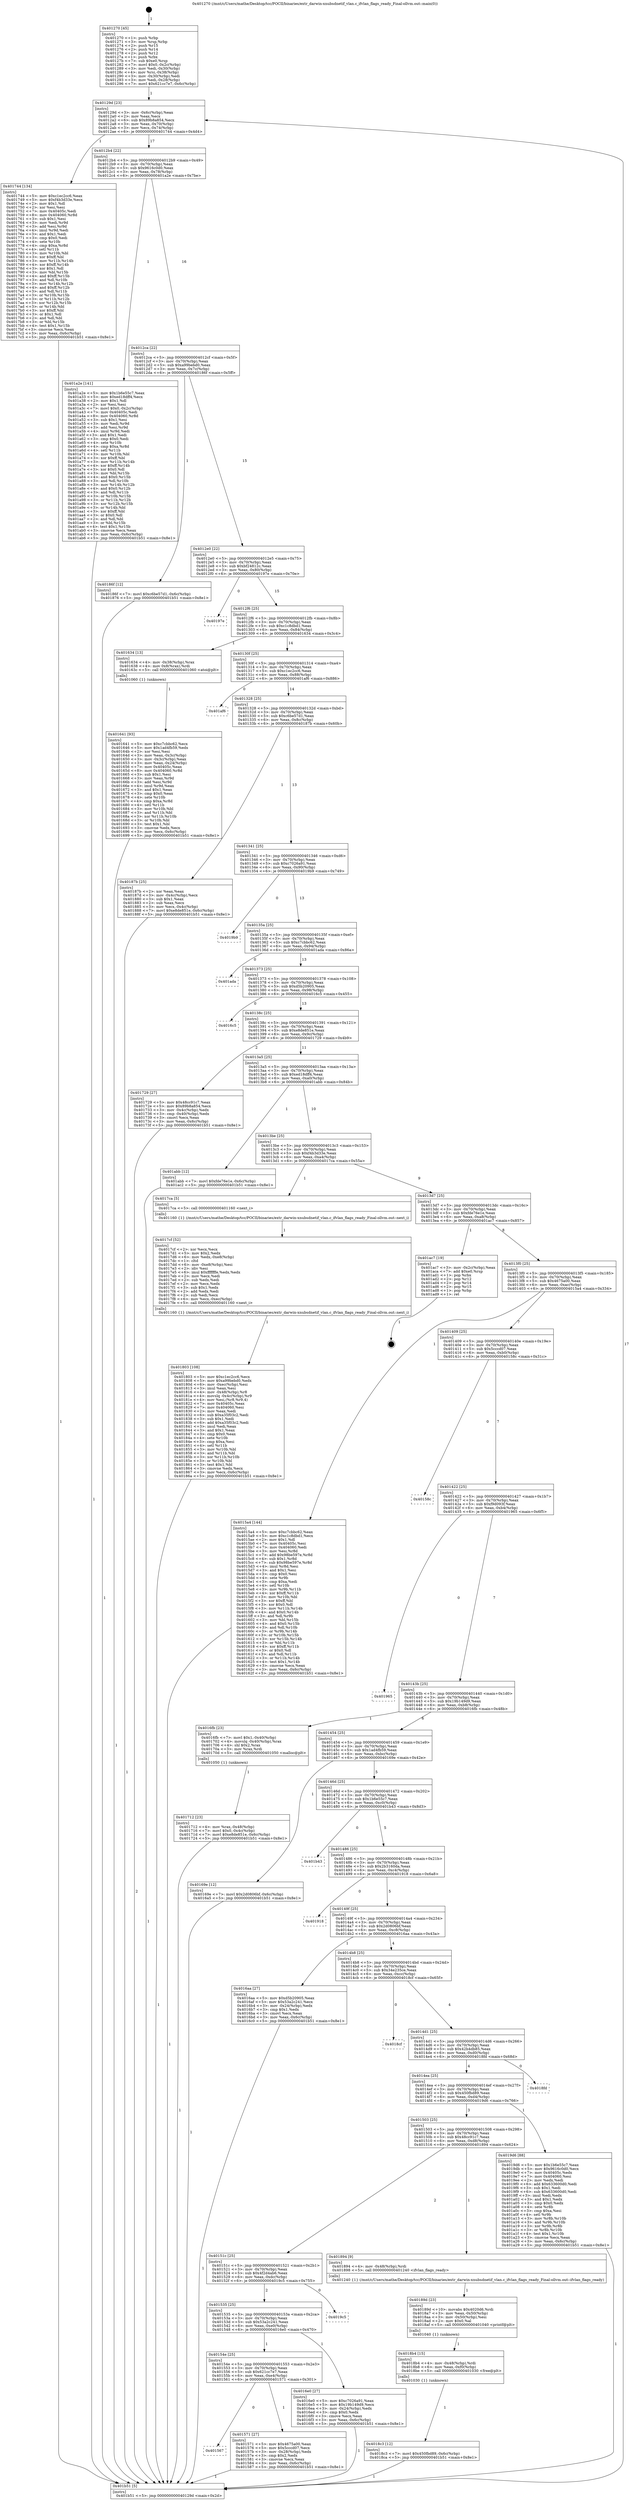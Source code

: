 digraph "0x401270" {
  label = "0x401270 (/mnt/c/Users/mathe/Desktop/tcc/POCII/binaries/extr_darwin-xnubsdnetif_vlan.c_ifvlan_flags_ready_Final-ollvm.out::main(0))"
  labelloc = "t"
  node[shape=record]

  Entry [label="",width=0.3,height=0.3,shape=circle,fillcolor=black,style=filled]
  "0x40129d" [label="{
     0x40129d [23]\l
     | [instrs]\l
     &nbsp;&nbsp;0x40129d \<+3\>: mov -0x6c(%rbp),%eax\l
     &nbsp;&nbsp;0x4012a0 \<+2\>: mov %eax,%ecx\l
     &nbsp;&nbsp;0x4012a2 \<+6\>: sub $0x89b8a854,%ecx\l
     &nbsp;&nbsp;0x4012a8 \<+3\>: mov %eax,-0x70(%rbp)\l
     &nbsp;&nbsp;0x4012ab \<+3\>: mov %ecx,-0x74(%rbp)\l
     &nbsp;&nbsp;0x4012ae \<+6\>: je 0000000000401744 \<main+0x4d4\>\l
  }"]
  "0x401744" [label="{
     0x401744 [134]\l
     | [instrs]\l
     &nbsp;&nbsp;0x401744 \<+5\>: mov $0xc1ec2cc6,%eax\l
     &nbsp;&nbsp;0x401749 \<+5\>: mov $0xf4b3d33e,%ecx\l
     &nbsp;&nbsp;0x40174e \<+2\>: mov $0x1,%dl\l
     &nbsp;&nbsp;0x401750 \<+2\>: xor %esi,%esi\l
     &nbsp;&nbsp;0x401752 \<+7\>: mov 0x40405c,%edi\l
     &nbsp;&nbsp;0x401759 \<+8\>: mov 0x404060,%r8d\l
     &nbsp;&nbsp;0x401761 \<+3\>: sub $0x1,%esi\l
     &nbsp;&nbsp;0x401764 \<+3\>: mov %edi,%r9d\l
     &nbsp;&nbsp;0x401767 \<+3\>: add %esi,%r9d\l
     &nbsp;&nbsp;0x40176a \<+4\>: imul %r9d,%edi\l
     &nbsp;&nbsp;0x40176e \<+3\>: and $0x1,%edi\l
     &nbsp;&nbsp;0x401771 \<+3\>: cmp $0x0,%edi\l
     &nbsp;&nbsp;0x401774 \<+4\>: sete %r10b\l
     &nbsp;&nbsp;0x401778 \<+4\>: cmp $0xa,%r8d\l
     &nbsp;&nbsp;0x40177c \<+4\>: setl %r11b\l
     &nbsp;&nbsp;0x401780 \<+3\>: mov %r10b,%bl\l
     &nbsp;&nbsp;0x401783 \<+3\>: xor $0xff,%bl\l
     &nbsp;&nbsp;0x401786 \<+3\>: mov %r11b,%r14b\l
     &nbsp;&nbsp;0x401789 \<+4\>: xor $0xff,%r14b\l
     &nbsp;&nbsp;0x40178d \<+3\>: xor $0x1,%dl\l
     &nbsp;&nbsp;0x401790 \<+3\>: mov %bl,%r15b\l
     &nbsp;&nbsp;0x401793 \<+4\>: and $0xff,%r15b\l
     &nbsp;&nbsp;0x401797 \<+3\>: and %dl,%r10b\l
     &nbsp;&nbsp;0x40179a \<+3\>: mov %r14b,%r12b\l
     &nbsp;&nbsp;0x40179d \<+4\>: and $0xff,%r12b\l
     &nbsp;&nbsp;0x4017a1 \<+3\>: and %dl,%r11b\l
     &nbsp;&nbsp;0x4017a4 \<+3\>: or %r10b,%r15b\l
     &nbsp;&nbsp;0x4017a7 \<+3\>: or %r11b,%r12b\l
     &nbsp;&nbsp;0x4017aa \<+3\>: xor %r12b,%r15b\l
     &nbsp;&nbsp;0x4017ad \<+3\>: or %r14b,%bl\l
     &nbsp;&nbsp;0x4017b0 \<+3\>: xor $0xff,%bl\l
     &nbsp;&nbsp;0x4017b3 \<+3\>: or $0x1,%dl\l
     &nbsp;&nbsp;0x4017b6 \<+2\>: and %dl,%bl\l
     &nbsp;&nbsp;0x4017b8 \<+3\>: or %bl,%r15b\l
     &nbsp;&nbsp;0x4017bb \<+4\>: test $0x1,%r15b\l
     &nbsp;&nbsp;0x4017bf \<+3\>: cmovne %ecx,%eax\l
     &nbsp;&nbsp;0x4017c2 \<+3\>: mov %eax,-0x6c(%rbp)\l
     &nbsp;&nbsp;0x4017c5 \<+5\>: jmp 0000000000401b51 \<main+0x8e1\>\l
  }"]
  "0x4012b4" [label="{
     0x4012b4 [22]\l
     | [instrs]\l
     &nbsp;&nbsp;0x4012b4 \<+5\>: jmp 00000000004012b9 \<main+0x49\>\l
     &nbsp;&nbsp;0x4012b9 \<+3\>: mov -0x70(%rbp),%eax\l
     &nbsp;&nbsp;0x4012bc \<+5\>: sub $0x9616c0d0,%eax\l
     &nbsp;&nbsp;0x4012c1 \<+3\>: mov %eax,-0x78(%rbp)\l
     &nbsp;&nbsp;0x4012c4 \<+6\>: je 0000000000401a2e \<main+0x7be\>\l
  }"]
  Exit [label="",width=0.3,height=0.3,shape=circle,fillcolor=black,style=filled,peripheries=2]
  "0x401a2e" [label="{
     0x401a2e [141]\l
     | [instrs]\l
     &nbsp;&nbsp;0x401a2e \<+5\>: mov $0x1b6e55c7,%eax\l
     &nbsp;&nbsp;0x401a33 \<+5\>: mov $0xed18dff4,%ecx\l
     &nbsp;&nbsp;0x401a38 \<+2\>: mov $0x1,%dl\l
     &nbsp;&nbsp;0x401a3a \<+2\>: xor %esi,%esi\l
     &nbsp;&nbsp;0x401a3c \<+7\>: movl $0x0,-0x2c(%rbp)\l
     &nbsp;&nbsp;0x401a43 \<+7\>: mov 0x40405c,%edi\l
     &nbsp;&nbsp;0x401a4a \<+8\>: mov 0x404060,%r8d\l
     &nbsp;&nbsp;0x401a52 \<+3\>: sub $0x1,%esi\l
     &nbsp;&nbsp;0x401a55 \<+3\>: mov %edi,%r9d\l
     &nbsp;&nbsp;0x401a58 \<+3\>: add %esi,%r9d\l
     &nbsp;&nbsp;0x401a5b \<+4\>: imul %r9d,%edi\l
     &nbsp;&nbsp;0x401a5f \<+3\>: and $0x1,%edi\l
     &nbsp;&nbsp;0x401a62 \<+3\>: cmp $0x0,%edi\l
     &nbsp;&nbsp;0x401a65 \<+4\>: sete %r10b\l
     &nbsp;&nbsp;0x401a69 \<+4\>: cmp $0xa,%r8d\l
     &nbsp;&nbsp;0x401a6d \<+4\>: setl %r11b\l
     &nbsp;&nbsp;0x401a71 \<+3\>: mov %r10b,%bl\l
     &nbsp;&nbsp;0x401a74 \<+3\>: xor $0xff,%bl\l
     &nbsp;&nbsp;0x401a77 \<+3\>: mov %r11b,%r14b\l
     &nbsp;&nbsp;0x401a7a \<+4\>: xor $0xff,%r14b\l
     &nbsp;&nbsp;0x401a7e \<+3\>: xor $0x0,%dl\l
     &nbsp;&nbsp;0x401a81 \<+3\>: mov %bl,%r15b\l
     &nbsp;&nbsp;0x401a84 \<+4\>: and $0x0,%r15b\l
     &nbsp;&nbsp;0x401a88 \<+3\>: and %dl,%r10b\l
     &nbsp;&nbsp;0x401a8b \<+3\>: mov %r14b,%r12b\l
     &nbsp;&nbsp;0x401a8e \<+4\>: and $0x0,%r12b\l
     &nbsp;&nbsp;0x401a92 \<+3\>: and %dl,%r11b\l
     &nbsp;&nbsp;0x401a95 \<+3\>: or %r10b,%r15b\l
     &nbsp;&nbsp;0x401a98 \<+3\>: or %r11b,%r12b\l
     &nbsp;&nbsp;0x401a9b \<+3\>: xor %r12b,%r15b\l
     &nbsp;&nbsp;0x401a9e \<+3\>: or %r14b,%bl\l
     &nbsp;&nbsp;0x401aa1 \<+3\>: xor $0xff,%bl\l
     &nbsp;&nbsp;0x401aa4 \<+3\>: or $0x0,%dl\l
     &nbsp;&nbsp;0x401aa7 \<+2\>: and %dl,%bl\l
     &nbsp;&nbsp;0x401aa9 \<+3\>: or %bl,%r15b\l
     &nbsp;&nbsp;0x401aac \<+4\>: test $0x1,%r15b\l
     &nbsp;&nbsp;0x401ab0 \<+3\>: cmovne %ecx,%eax\l
     &nbsp;&nbsp;0x401ab3 \<+3\>: mov %eax,-0x6c(%rbp)\l
     &nbsp;&nbsp;0x401ab6 \<+5\>: jmp 0000000000401b51 \<main+0x8e1\>\l
  }"]
  "0x4012ca" [label="{
     0x4012ca [22]\l
     | [instrs]\l
     &nbsp;&nbsp;0x4012ca \<+5\>: jmp 00000000004012cf \<main+0x5f\>\l
     &nbsp;&nbsp;0x4012cf \<+3\>: mov -0x70(%rbp),%eax\l
     &nbsp;&nbsp;0x4012d2 \<+5\>: sub $0xa99bebd0,%eax\l
     &nbsp;&nbsp;0x4012d7 \<+3\>: mov %eax,-0x7c(%rbp)\l
     &nbsp;&nbsp;0x4012da \<+6\>: je 000000000040186f \<main+0x5ff\>\l
  }"]
  "0x4018c3" [label="{
     0x4018c3 [12]\l
     | [instrs]\l
     &nbsp;&nbsp;0x4018c3 \<+7\>: movl $0x450fbd89,-0x6c(%rbp)\l
     &nbsp;&nbsp;0x4018ca \<+5\>: jmp 0000000000401b51 \<main+0x8e1\>\l
  }"]
  "0x40186f" [label="{
     0x40186f [12]\l
     | [instrs]\l
     &nbsp;&nbsp;0x40186f \<+7\>: movl $0xc6be57d1,-0x6c(%rbp)\l
     &nbsp;&nbsp;0x401876 \<+5\>: jmp 0000000000401b51 \<main+0x8e1\>\l
  }"]
  "0x4012e0" [label="{
     0x4012e0 [22]\l
     | [instrs]\l
     &nbsp;&nbsp;0x4012e0 \<+5\>: jmp 00000000004012e5 \<main+0x75\>\l
     &nbsp;&nbsp;0x4012e5 \<+3\>: mov -0x70(%rbp),%eax\l
     &nbsp;&nbsp;0x4012e8 \<+5\>: sub $0xbf24812c,%eax\l
     &nbsp;&nbsp;0x4012ed \<+3\>: mov %eax,-0x80(%rbp)\l
     &nbsp;&nbsp;0x4012f0 \<+6\>: je 000000000040197e \<main+0x70e\>\l
  }"]
  "0x4018b4" [label="{
     0x4018b4 [15]\l
     | [instrs]\l
     &nbsp;&nbsp;0x4018b4 \<+4\>: mov -0x48(%rbp),%rdi\l
     &nbsp;&nbsp;0x4018b8 \<+6\>: mov %eax,-0xf0(%rbp)\l
     &nbsp;&nbsp;0x4018be \<+5\>: call 0000000000401030 \<free@plt\>\l
     | [calls]\l
     &nbsp;&nbsp;0x401030 \{1\} (unknown)\l
  }"]
  "0x40197e" [label="{
     0x40197e\l
  }", style=dashed]
  "0x4012f6" [label="{
     0x4012f6 [25]\l
     | [instrs]\l
     &nbsp;&nbsp;0x4012f6 \<+5\>: jmp 00000000004012fb \<main+0x8b\>\l
     &nbsp;&nbsp;0x4012fb \<+3\>: mov -0x70(%rbp),%eax\l
     &nbsp;&nbsp;0x4012fe \<+5\>: sub $0xc1c8dbd1,%eax\l
     &nbsp;&nbsp;0x401303 \<+6\>: mov %eax,-0x84(%rbp)\l
     &nbsp;&nbsp;0x401309 \<+6\>: je 0000000000401634 \<main+0x3c4\>\l
  }"]
  "0x40189d" [label="{
     0x40189d [23]\l
     | [instrs]\l
     &nbsp;&nbsp;0x40189d \<+10\>: movabs $0x4020d6,%rdi\l
     &nbsp;&nbsp;0x4018a7 \<+3\>: mov %eax,-0x50(%rbp)\l
     &nbsp;&nbsp;0x4018aa \<+3\>: mov -0x50(%rbp),%esi\l
     &nbsp;&nbsp;0x4018ad \<+2\>: mov $0x0,%al\l
     &nbsp;&nbsp;0x4018af \<+5\>: call 0000000000401040 \<printf@plt\>\l
     | [calls]\l
     &nbsp;&nbsp;0x401040 \{1\} (unknown)\l
  }"]
  "0x401634" [label="{
     0x401634 [13]\l
     | [instrs]\l
     &nbsp;&nbsp;0x401634 \<+4\>: mov -0x38(%rbp),%rax\l
     &nbsp;&nbsp;0x401638 \<+4\>: mov 0x8(%rax),%rdi\l
     &nbsp;&nbsp;0x40163c \<+5\>: call 0000000000401060 \<atoi@plt\>\l
     | [calls]\l
     &nbsp;&nbsp;0x401060 \{1\} (unknown)\l
  }"]
  "0x40130f" [label="{
     0x40130f [25]\l
     | [instrs]\l
     &nbsp;&nbsp;0x40130f \<+5\>: jmp 0000000000401314 \<main+0xa4\>\l
     &nbsp;&nbsp;0x401314 \<+3\>: mov -0x70(%rbp),%eax\l
     &nbsp;&nbsp;0x401317 \<+5\>: sub $0xc1ec2cc6,%eax\l
     &nbsp;&nbsp;0x40131c \<+6\>: mov %eax,-0x88(%rbp)\l
     &nbsp;&nbsp;0x401322 \<+6\>: je 0000000000401af6 \<main+0x886\>\l
  }"]
  "0x401803" [label="{
     0x401803 [108]\l
     | [instrs]\l
     &nbsp;&nbsp;0x401803 \<+5\>: mov $0xc1ec2cc6,%ecx\l
     &nbsp;&nbsp;0x401808 \<+5\>: mov $0xa99bebd0,%edx\l
     &nbsp;&nbsp;0x40180d \<+6\>: mov -0xec(%rbp),%esi\l
     &nbsp;&nbsp;0x401813 \<+3\>: imul %eax,%esi\l
     &nbsp;&nbsp;0x401816 \<+4\>: mov -0x48(%rbp),%r8\l
     &nbsp;&nbsp;0x40181a \<+4\>: movslq -0x4c(%rbp),%r9\l
     &nbsp;&nbsp;0x40181e \<+4\>: mov %esi,(%r8,%r9,4)\l
     &nbsp;&nbsp;0x401822 \<+7\>: mov 0x40405c,%eax\l
     &nbsp;&nbsp;0x401829 \<+7\>: mov 0x404060,%esi\l
     &nbsp;&nbsp;0x401830 \<+2\>: mov %eax,%edi\l
     &nbsp;&nbsp;0x401832 \<+6\>: sub $0xa35f03c2,%edi\l
     &nbsp;&nbsp;0x401838 \<+3\>: sub $0x1,%edi\l
     &nbsp;&nbsp;0x40183b \<+6\>: add $0xa35f03c2,%edi\l
     &nbsp;&nbsp;0x401841 \<+3\>: imul %edi,%eax\l
     &nbsp;&nbsp;0x401844 \<+3\>: and $0x1,%eax\l
     &nbsp;&nbsp;0x401847 \<+3\>: cmp $0x0,%eax\l
     &nbsp;&nbsp;0x40184a \<+4\>: sete %r10b\l
     &nbsp;&nbsp;0x40184e \<+3\>: cmp $0xa,%esi\l
     &nbsp;&nbsp;0x401851 \<+4\>: setl %r11b\l
     &nbsp;&nbsp;0x401855 \<+3\>: mov %r10b,%bl\l
     &nbsp;&nbsp;0x401858 \<+3\>: and %r11b,%bl\l
     &nbsp;&nbsp;0x40185b \<+3\>: xor %r11b,%r10b\l
     &nbsp;&nbsp;0x40185e \<+3\>: or %r10b,%bl\l
     &nbsp;&nbsp;0x401861 \<+3\>: test $0x1,%bl\l
     &nbsp;&nbsp;0x401864 \<+3\>: cmovne %edx,%ecx\l
     &nbsp;&nbsp;0x401867 \<+3\>: mov %ecx,-0x6c(%rbp)\l
     &nbsp;&nbsp;0x40186a \<+5\>: jmp 0000000000401b51 \<main+0x8e1\>\l
  }"]
  "0x401af6" [label="{
     0x401af6\l
  }", style=dashed]
  "0x401328" [label="{
     0x401328 [25]\l
     | [instrs]\l
     &nbsp;&nbsp;0x401328 \<+5\>: jmp 000000000040132d \<main+0xbd\>\l
     &nbsp;&nbsp;0x40132d \<+3\>: mov -0x70(%rbp),%eax\l
     &nbsp;&nbsp;0x401330 \<+5\>: sub $0xc6be57d1,%eax\l
     &nbsp;&nbsp;0x401335 \<+6\>: mov %eax,-0x8c(%rbp)\l
     &nbsp;&nbsp;0x40133b \<+6\>: je 000000000040187b \<main+0x60b\>\l
  }"]
  "0x4017cf" [label="{
     0x4017cf [52]\l
     | [instrs]\l
     &nbsp;&nbsp;0x4017cf \<+2\>: xor %ecx,%ecx\l
     &nbsp;&nbsp;0x4017d1 \<+5\>: mov $0x2,%edx\l
     &nbsp;&nbsp;0x4017d6 \<+6\>: mov %edx,-0xe8(%rbp)\l
     &nbsp;&nbsp;0x4017dc \<+1\>: cltd\l
     &nbsp;&nbsp;0x4017dd \<+6\>: mov -0xe8(%rbp),%esi\l
     &nbsp;&nbsp;0x4017e3 \<+2\>: idiv %esi\l
     &nbsp;&nbsp;0x4017e5 \<+6\>: imul $0xfffffffe,%edx,%edx\l
     &nbsp;&nbsp;0x4017eb \<+2\>: mov %ecx,%edi\l
     &nbsp;&nbsp;0x4017ed \<+2\>: sub %edx,%edi\l
     &nbsp;&nbsp;0x4017ef \<+2\>: mov %ecx,%edx\l
     &nbsp;&nbsp;0x4017f1 \<+3\>: sub $0x1,%edx\l
     &nbsp;&nbsp;0x4017f4 \<+2\>: add %edx,%edi\l
     &nbsp;&nbsp;0x4017f6 \<+2\>: sub %edi,%ecx\l
     &nbsp;&nbsp;0x4017f8 \<+6\>: mov %ecx,-0xec(%rbp)\l
     &nbsp;&nbsp;0x4017fe \<+5\>: call 0000000000401160 \<next_i\>\l
     | [calls]\l
     &nbsp;&nbsp;0x401160 \{1\} (/mnt/c/Users/mathe/Desktop/tcc/POCII/binaries/extr_darwin-xnubsdnetif_vlan.c_ifvlan_flags_ready_Final-ollvm.out::next_i)\l
  }"]
  "0x40187b" [label="{
     0x40187b [25]\l
     | [instrs]\l
     &nbsp;&nbsp;0x40187b \<+2\>: xor %eax,%eax\l
     &nbsp;&nbsp;0x40187d \<+3\>: mov -0x4c(%rbp),%ecx\l
     &nbsp;&nbsp;0x401880 \<+3\>: sub $0x1,%eax\l
     &nbsp;&nbsp;0x401883 \<+2\>: sub %eax,%ecx\l
     &nbsp;&nbsp;0x401885 \<+3\>: mov %ecx,-0x4c(%rbp)\l
     &nbsp;&nbsp;0x401888 \<+7\>: movl $0xe8de851e,-0x6c(%rbp)\l
     &nbsp;&nbsp;0x40188f \<+5\>: jmp 0000000000401b51 \<main+0x8e1\>\l
  }"]
  "0x401341" [label="{
     0x401341 [25]\l
     | [instrs]\l
     &nbsp;&nbsp;0x401341 \<+5\>: jmp 0000000000401346 \<main+0xd6\>\l
     &nbsp;&nbsp;0x401346 \<+3\>: mov -0x70(%rbp),%eax\l
     &nbsp;&nbsp;0x401349 \<+5\>: sub $0xc7026a91,%eax\l
     &nbsp;&nbsp;0x40134e \<+6\>: mov %eax,-0x90(%rbp)\l
     &nbsp;&nbsp;0x401354 \<+6\>: je 00000000004019b9 \<main+0x749\>\l
  }"]
  "0x401712" [label="{
     0x401712 [23]\l
     | [instrs]\l
     &nbsp;&nbsp;0x401712 \<+4\>: mov %rax,-0x48(%rbp)\l
     &nbsp;&nbsp;0x401716 \<+7\>: movl $0x0,-0x4c(%rbp)\l
     &nbsp;&nbsp;0x40171d \<+7\>: movl $0xe8de851e,-0x6c(%rbp)\l
     &nbsp;&nbsp;0x401724 \<+5\>: jmp 0000000000401b51 \<main+0x8e1\>\l
  }"]
  "0x4019b9" [label="{
     0x4019b9\l
  }", style=dashed]
  "0x40135a" [label="{
     0x40135a [25]\l
     | [instrs]\l
     &nbsp;&nbsp;0x40135a \<+5\>: jmp 000000000040135f \<main+0xef\>\l
     &nbsp;&nbsp;0x40135f \<+3\>: mov -0x70(%rbp),%eax\l
     &nbsp;&nbsp;0x401362 \<+5\>: sub $0xc7cbbc62,%eax\l
     &nbsp;&nbsp;0x401367 \<+6\>: mov %eax,-0x94(%rbp)\l
     &nbsp;&nbsp;0x40136d \<+6\>: je 0000000000401ada \<main+0x86a\>\l
  }"]
  "0x401641" [label="{
     0x401641 [93]\l
     | [instrs]\l
     &nbsp;&nbsp;0x401641 \<+5\>: mov $0xc7cbbc62,%ecx\l
     &nbsp;&nbsp;0x401646 \<+5\>: mov $0x1ad4fb59,%edx\l
     &nbsp;&nbsp;0x40164b \<+2\>: xor %esi,%esi\l
     &nbsp;&nbsp;0x40164d \<+3\>: mov %eax,-0x3c(%rbp)\l
     &nbsp;&nbsp;0x401650 \<+3\>: mov -0x3c(%rbp),%eax\l
     &nbsp;&nbsp;0x401653 \<+3\>: mov %eax,-0x24(%rbp)\l
     &nbsp;&nbsp;0x401656 \<+7\>: mov 0x40405c,%eax\l
     &nbsp;&nbsp;0x40165d \<+8\>: mov 0x404060,%r8d\l
     &nbsp;&nbsp;0x401665 \<+3\>: sub $0x1,%esi\l
     &nbsp;&nbsp;0x401668 \<+3\>: mov %eax,%r9d\l
     &nbsp;&nbsp;0x40166b \<+3\>: add %esi,%r9d\l
     &nbsp;&nbsp;0x40166e \<+4\>: imul %r9d,%eax\l
     &nbsp;&nbsp;0x401672 \<+3\>: and $0x1,%eax\l
     &nbsp;&nbsp;0x401675 \<+3\>: cmp $0x0,%eax\l
     &nbsp;&nbsp;0x401678 \<+4\>: sete %r10b\l
     &nbsp;&nbsp;0x40167c \<+4\>: cmp $0xa,%r8d\l
     &nbsp;&nbsp;0x401680 \<+4\>: setl %r11b\l
     &nbsp;&nbsp;0x401684 \<+3\>: mov %r10b,%bl\l
     &nbsp;&nbsp;0x401687 \<+3\>: and %r11b,%bl\l
     &nbsp;&nbsp;0x40168a \<+3\>: xor %r11b,%r10b\l
     &nbsp;&nbsp;0x40168d \<+3\>: or %r10b,%bl\l
     &nbsp;&nbsp;0x401690 \<+3\>: test $0x1,%bl\l
     &nbsp;&nbsp;0x401693 \<+3\>: cmovne %edx,%ecx\l
     &nbsp;&nbsp;0x401696 \<+3\>: mov %ecx,-0x6c(%rbp)\l
     &nbsp;&nbsp;0x401699 \<+5\>: jmp 0000000000401b51 \<main+0x8e1\>\l
  }"]
  "0x401ada" [label="{
     0x401ada\l
  }", style=dashed]
  "0x401373" [label="{
     0x401373 [25]\l
     | [instrs]\l
     &nbsp;&nbsp;0x401373 \<+5\>: jmp 0000000000401378 \<main+0x108\>\l
     &nbsp;&nbsp;0x401378 \<+3\>: mov -0x70(%rbp),%eax\l
     &nbsp;&nbsp;0x40137b \<+5\>: sub $0xd5b20905,%eax\l
     &nbsp;&nbsp;0x401380 \<+6\>: mov %eax,-0x98(%rbp)\l
     &nbsp;&nbsp;0x401386 \<+6\>: je 00000000004016c5 \<main+0x455\>\l
  }"]
  "0x401270" [label="{
     0x401270 [45]\l
     | [instrs]\l
     &nbsp;&nbsp;0x401270 \<+1\>: push %rbp\l
     &nbsp;&nbsp;0x401271 \<+3\>: mov %rsp,%rbp\l
     &nbsp;&nbsp;0x401274 \<+2\>: push %r15\l
     &nbsp;&nbsp;0x401276 \<+2\>: push %r14\l
     &nbsp;&nbsp;0x401278 \<+2\>: push %r12\l
     &nbsp;&nbsp;0x40127a \<+1\>: push %rbx\l
     &nbsp;&nbsp;0x40127b \<+7\>: sub $0xe0,%rsp\l
     &nbsp;&nbsp;0x401282 \<+7\>: movl $0x0,-0x2c(%rbp)\l
     &nbsp;&nbsp;0x401289 \<+3\>: mov %edi,-0x30(%rbp)\l
     &nbsp;&nbsp;0x40128c \<+4\>: mov %rsi,-0x38(%rbp)\l
     &nbsp;&nbsp;0x401290 \<+3\>: mov -0x30(%rbp),%edi\l
     &nbsp;&nbsp;0x401293 \<+3\>: mov %edi,-0x28(%rbp)\l
     &nbsp;&nbsp;0x401296 \<+7\>: movl $0x621cc7e7,-0x6c(%rbp)\l
  }"]
  "0x4016c5" [label="{
     0x4016c5\l
  }", style=dashed]
  "0x40138c" [label="{
     0x40138c [25]\l
     | [instrs]\l
     &nbsp;&nbsp;0x40138c \<+5\>: jmp 0000000000401391 \<main+0x121\>\l
     &nbsp;&nbsp;0x401391 \<+3\>: mov -0x70(%rbp),%eax\l
     &nbsp;&nbsp;0x401394 \<+5\>: sub $0xe8de851e,%eax\l
     &nbsp;&nbsp;0x401399 \<+6\>: mov %eax,-0x9c(%rbp)\l
     &nbsp;&nbsp;0x40139f \<+6\>: je 0000000000401729 \<main+0x4b9\>\l
  }"]
  "0x401b51" [label="{
     0x401b51 [5]\l
     | [instrs]\l
     &nbsp;&nbsp;0x401b51 \<+5\>: jmp 000000000040129d \<main+0x2d\>\l
  }"]
  "0x401729" [label="{
     0x401729 [27]\l
     | [instrs]\l
     &nbsp;&nbsp;0x401729 \<+5\>: mov $0x48cc91c7,%eax\l
     &nbsp;&nbsp;0x40172e \<+5\>: mov $0x89b8a854,%ecx\l
     &nbsp;&nbsp;0x401733 \<+3\>: mov -0x4c(%rbp),%edx\l
     &nbsp;&nbsp;0x401736 \<+3\>: cmp -0x40(%rbp),%edx\l
     &nbsp;&nbsp;0x401739 \<+3\>: cmovl %ecx,%eax\l
     &nbsp;&nbsp;0x40173c \<+3\>: mov %eax,-0x6c(%rbp)\l
     &nbsp;&nbsp;0x40173f \<+5\>: jmp 0000000000401b51 \<main+0x8e1\>\l
  }"]
  "0x4013a5" [label="{
     0x4013a5 [25]\l
     | [instrs]\l
     &nbsp;&nbsp;0x4013a5 \<+5\>: jmp 00000000004013aa \<main+0x13a\>\l
     &nbsp;&nbsp;0x4013aa \<+3\>: mov -0x70(%rbp),%eax\l
     &nbsp;&nbsp;0x4013ad \<+5\>: sub $0xed18dff4,%eax\l
     &nbsp;&nbsp;0x4013b2 \<+6\>: mov %eax,-0xa0(%rbp)\l
     &nbsp;&nbsp;0x4013b8 \<+6\>: je 0000000000401abb \<main+0x84b\>\l
  }"]
  "0x401567" [label="{
     0x401567\l
  }", style=dashed]
  "0x401abb" [label="{
     0x401abb [12]\l
     | [instrs]\l
     &nbsp;&nbsp;0x401abb \<+7\>: movl $0xfde76e1e,-0x6c(%rbp)\l
     &nbsp;&nbsp;0x401ac2 \<+5\>: jmp 0000000000401b51 \<main+0x8e1\>\l
  }"]
  "0x4013be" [label="{
     0x4013be [25]\l
     | [instrs]\l
     &nbsp;&nbsp;0x4013be \<+5\>: jmp 00000000004013c3 \<main+0x153\>\l
     &nbsp;&nbsp;0x4013c3 \<+3\>: mov -0x70(%rbp),%eax\l
     &nbsp;&nbsp;0x4013c6 \<+5\>: sub $0xf4b3d33e,%eax\l
     &nbsp;&nbsp;0x4013cb \<+6\>: mov %eax,-0xa4(%rbp)\l
     &nbsp;&nbsp;0x4013d1 \<+6\>: je 00000000004017ca \<main+0x55a\>\l
  }"]
  "0x401571" [label="{
     0x401571 [27]\l
     | [instrs]\l
     &nbsp;&nbsp;0x401571 \<+5\>: mov $0x4675a00,%eax\l
     &nbsp;&nbsp;0x401576 \<+5\>: mov $0x5cccd07,%ecx\l
     &nbsp;&nbsp;0x40157b \<+3\>: mov -0x28(%rbp),%edx\l
     &nbsp;&nbsp;0x40157e \<+3\>: cmp $0x2,%edx\l
     &nbsp;&nbsp;0x401581 \<+3\>: cmovne %ecx,%eax\l
     &nbsp;&nbsp;0x401584 \<+3\>: mov %eax,-0x6c(%rbp)\l
     &nbsp;&nbsp;0x401587 \<+5\>: jmp 0000000000401b51 \<main+0x8e1\>\l
  }"]
  "0x4017ca" [label="{
     0x4017ca [5]\l
     | [instrs]\l
     &nbsp;&nbsp;0x4017ca \<+5\>: call 0000000000401160 \<next_i\>\l
     | [calls]\l
     &nbsp;&nbsp;0x401160 \{1\} (/mnt/c/Users/mathe/Desktop/tcc/POCII/binaries/extr_darwin-xnubsdnetif_vlan.c_ifvlan_flags_ready_Final-ollvm.out::next_i)\l
  }"]
  "0x4013d7" [label="{
     0x4013d7 [25]\l
     | [instrs]\l
     &nbsp;&nbsp;0x4013d7 \<+5\>: jmp 00000000004013dc \<main+0x16c\>\l
     &nbsp;&nbsp;0x4013dc \<+3\>: mov -0x70(%rbp),%eax\l
     &nbsp;&nbsp;0x4013df \<+5\>: sub $0xfde76e1e,%eax\l
     &nbsp;&nbsp;0x4013e4 \<+6\>: mov %eax,-0xa8(%rbp)\l
     &nbsp;&nbsp;0x4013ea \<+6\>: je 0000000000401ac7 \<main+0x857\>\l
  }"]
  "0x40154e" [label="{
     0x40154e [25]\l
     | [instrs]\l
     &nbsp;&nbsp;0x40154e \<+5\>: jmp 0000000000401553 \<main+0x2e3\>\l
     &nbsp;&nbsp;0x401553 \<+3\>: mov -0x70(%rbp),%eax\l
     &nbsp;&nbsp;0x401556 \<+5\>: sub $0x621cc7e7,%eax\l
     &nbsp;&nbsp;0x40155b \<+6\>: mov %eax,-0xe4(%rbp)\l
     &nbsp;&nbsp;0x401561 \<+6\>: je 0000000000401571 \<main+0x301\>\l
  }"]
  "0x401ac7" [label="{
     0x401ac7 [19]\l
     | [instrs]\l
     &nbsp;&nbsp;0x401ac7 \<+3\>: mov -0x2c(%rbp),%eax\l
     &nbsp;&nbsp;0x401aca \<+7\>: add $0xe0,%rsp\l
     &nbsp;&nbsp;0x401ad1 \<+1\>: pop %rbx\l
     &nbsp;&nbsp;0x401ad2 \<+2\>: pop %r12\l
     &nbsp;&nbsp;0x401ad4 \<+2\>: pop %r14\l
     &nbsp;&nbsp;0x401ad6 \<+2\>: pop %r15\l
     &nbsp;&nbsp;0x401ad8 \<+1\>: pop %rbp\l
     &nbsp;&nbsp;0x401ad9 \<+1\>: ret\l
  }"]
  "0x4013f0" [label="{
     0x4013f0 [25]\l
     | [instrs]\l
     &nbsp;&nbsp;0x4013f0 \<+5\>: jmp 00000000004013f5 \<main+0x185\>\l
     &nbsp;&nbsp;0x4013f5 \<+3\>: mov -0x70(%rbp),%eax\l
     &nbsp;&nbsp;0x4013f8 \<+5\>: sub $0x4675a00,%eax\l
     &nbsp;&nbsp;0x4013fd \<+6\>: mov %eax,-0xac(%rbp)\l
     &nbsp;&nbsp;0x401403 \<+6\>: je 00000000004015a4 \<main+0x334\>\l
  }"]
  "0x4016e0" [label="{
     0x4016e0 [27]\l
     | [instrs]\l
     &nbsp;&nbsp;0x4016e0 \<+5\>: mov $0xc7026a91,%eax\l
     &nbsp;&nbsp;0x4016e5 \<+5\>: mov $0x19b149d9,%ecx\l
     &nbsp;&nbsp;0x4016ea \<+3\>: mov -0x24(%rbp),%edx\l
     &nbsp;&nbsp;0x4016ed \<+3\>: cmp $0x0,%edx\l
     &nbsp;&nbsp;0x4016f0 \<+3\>: cmove %ecx,%eax\l
     &nbsp;&nbsp;0x4016f3 \<+3\>: mov %eax,-0x6c(%rbp)\l
     &nbsp;&nbsp;0x4016f6 \<+5\>: jmp 0000000000401b51 \<main+0x8e1\>\l
  }"]
  "0x4015a4" [label="{
     0x4015a4 [144]\l
     | [instrs]\l
     &nbsp;&nbsp;0x4015a4 \<+5\>: mov $0xc7cbbc62,%eax\l
     &nbsp;&nbsp;0x4015a9 \<+5\>: mov $0xc1c8dbd1,%ecx\l
     &nbsp;&nbsp;0x4015ae \<+2\>: mov $0x1,%dl\l
     &nbsp;&nbsp;0x4015b0 \<+7\>: mov 0x40405c,%esi\l
     &nbsp;&nbsp;0x4015b7 \<+7\>: mov 0x404060,%edi\l
     &nbsp;&nbsp;0x4015be \<+3\>: mov %esi,%r8d\l
     &nbsp;&nbsp;0x4015c1 \<+7\>: add $0x98be597e,%r8d\l
     &nbsp;&nbsp;0x4015c8 \<+4\>: sub $0x1,%r8d\l
     &nbsp;&nbsp;0x4015cc \<+7\>: sub $0x98be597e,%r8d\l
     &nbsp;&nbsp;0x4015d3 \<+4\>: imul %r8d,%esi\l
     &nbsp;&nbsp;0x4015d7 \<+3\>: and $0x1,%esi\l
     &nbsp;&nbsp;0x4015da \<+3\>: cmp $0x0,%esi\l
     &nbsp;&nbsp;0x4015dd \<+4\>: sete %r9b\l
     &nbsp;&nbsp;0x4015e1 \<+3\>: cmp $0xa,%edi\l
     &nbsp;&nbsp;0x4015e4 \<+4\>: setl %r10b\l
     &nbsp;&nbsp;0x4015e8 \<+3\>: mov %r9b,%r11b\l
     &nbsp;&nbsp;0x4015eb \<+4\>: xor $0xff,%r11b\l
     &nbsp;&nbsp;0x4015ef \<+3\>: mov %r10b,%bl\l
     &nbsp;&nbsp;0x4015f2 \<+3\>: xor $0xff,%bl\l
     &nbsp;&nbsp;0x4015f5 \<+3\>: xor $0x0,%dl\l
     &nbsp;&nbsp;0x4015f8 \<+3\>: mov %r11b,%r14b\l
     &nbsp;&nbsp;0x4015fb \<+4\>: and $0x0,%r14b\l
     &nbsp;&nbsp;0x4015ff \<+3\>: and %dl,%r9b\l
     &nbsp;&nbsp;0x401602 \<+3\>: mov %bl,%r15b\l
     &nbsp;&nbsp;0x401605 \<+4\>: and $0x0,%r15b\l
     &nbsp;&nbsp;0x401609 \<+3\>: and %dl,%r10b\l
     &nbsp;&nbsp;0x40160c \<+3\>: or %r9b,%r14b\l
     &nbsp;&nbsp;0x40160f \<+3\>: or %r10b,%r15b\l
     &nbsp;&nbsp;0x401612 \<+3\>: xor %r15b,%r14b\l
     &nbsp;&nbsp;0x401615 \<+3\>: or %bl,%r11b\l
     &nbsp;&nbsp;0x401618 \<+4\>: xor $0xff,%r11b\l
     &nbsp;&nbsp;0x40161c \<+3\>: or $0x0,%dl\l
     &nbsp;&nbsp;0x40161f \<+3\>: and %dl,%r11b\l
     &nbsp;&nbsp;0x401622 \<+3\>: or %r11b,%r14b\l
     &nbsp;&nbsp;0x401625 \<+4\>: test $0x1,%r14b\l
     &nbsp;&nbsp;0x401629 \<+3\>: cmovne %ecx,%eax\l
     &nbsp;&nbsp;0x40162c \<+3\>: mov %eax,-0x6c(%rbp)\l
     &nbsp;&nbsp;0x40162f \<+5\>: jmp 0000000000401b51 \<main+0x8e1\>\l
  }"]
  "0x401409" [label="{
     0x401409 [25]\l
     | [instrs]\l
     &nbsp;&nbsp;0x401409 \<+5\>: jmp 000000000040140e \<main+0x19e\>\l
     &nbsp;&nbsp;0x40140e \<+3\>: mov -0x70(%rbp),%eax\l
     &nbsp;&nbsp;0x401411 \<+5\>: sub $0x5cccd07,%eax\l
     &nbsp;&nbsp;0x401416 \<+6\>: mov %eax,-0xb0(%rbp)\l
     &nbsp;&nbsp;0x40141c \<+6\>: je 000000000040158c \<main+0x31c\>\l
  }"]
  "0x401535" [label="{
     0x401535 [25]\l
     | [instrs]\l
     &nbsp;&nbsp;0x401535 \<+5\>: jmp 000000000040153a \<main+0x2ca\>\l
     &nbsp;&nbsp;0x40153a \<+3\>: mov -0x70(%rbp),%eax\l
     &nbsp;&nbsp;0x40153d \<+5\>: sub $0x53a2c241,%eax\l
     &nbsp;&nbsp;0x401542 \<+6\>: mov %eax,-0xe0(%rbp)\l
     &nbsp;&nbsp;0x401548 \<+6\>: je 00000000004016e0 \<main+0x470\>\l
  }"]
  "0x40158c" [label="{
     0x40158c\l
  }", style=dashed]
  "0x401422" [label="{
     0x401422 [25]\l
     | [instrs]\l
     &nbsp;&nbsp;0x401422 \<+5\>: jmp 0000000000401427 \<main+0x1b7\>\l
     &nbsp;&nbsp;0x401427 \<+3\>: mov -0x70(%rbp),%eax\l
     &nbsp;&nbsp;0x40142a \<+5\>: sub $0xf9d093f,%eax\l
     &nbsp;&nbsp;0x40142f \<+6\>: mov %eax,-0xb4(%rbp)\l
     &nbsp;&nbsp;0x401435 \<+6\>: je 0000000000401965 \<main+0x6f5\>\l
  }"]
  "0x4019c5" [label="{
     0x4019c5\l
  }", style=dashed]
  "0x401965" [label="{
     0x401965\l
  }", style=dashed]
  "0x40143b" [label="{
     0x40143b [25]\l
     | [instrs]\l
     &nbsp;&nbsp;0x40143b \<+5\>: jmp 0000000000401440 \<main+0x1d0\>\l
     &nbsp;&nbsp;0x401440 \<+3\>: mov -0x70(%rbp),%eax\l
     &nbsp;&nbsp;0x401443 \<+5\>: sub $0x19b149d9,%eax\l
     &nbsp;&nbsp;0x401448 \<+6\>: mov %eax,-0xb8(%rbp)\l
     &nbsp;&nbsp;0x40144e \<+6\>: je 00000000004016fb \<main+0x48b\>\l
  }"]
  "0x40151c" [label="{
     0x40151c [25]\l
     | [instrs]\l
     &nbsp;&nbsp;0x40151c \<+5\>: jmp 0000000000401521 \<main+0x2b1\>\l
     &nbsp;&nbsp;0x401521 \<+3\>: mov -0x70(%rbp),%eax\l
     &nbsp;&nbsp;0x401524 \<+5\>: sub $0x4f2d4ab6,%eax\l
     &nbsp;&nbsp;0x401529 \<+6\>: mov %eax,-0xdc(%rbp)\l
     &nbsp;&nbsp;0x40152f \<+6\>: je 00000000004019c5 \<main+0x755\>\l
  }"]
  "0x4016fb" [label="{
     0x4016fb [23]\l
     | [instrs]\l
     &nbsp;&nbsp;0x4016fb \<+7\>: movl $0x1,-0x40(%rbp)\l
     &nbsp;&nbsp;0x401702 \<+4\>: movslq -0x40(%rbp),%rax\l
     &nbsp;&nbsp;0x401706 \<+4\>: shl $0x2,%rax\l
     &nbsp;&nbsp;0x40170a \<+3\>: mov %rax,%rdi\l
     &nbsp;&nbsp;0x40170d \<+5\>: call 0000000000401050 \<malloc@plt\>\l
     | [calls]\l
     &nbsp;&nbsp;0x401050 \{1\} (unknown)\l
  }"]
  "0x401454" [label="{
     0x401454 [25]\l
     | [instrs]\l
     &nbsp;&nbsp;0x401454 \<+5\>: jmp 0000000000401459 \<main+0x1e9\>\l
     &nbsp;&nbsp;0x401459 \<+3\>: mov -0x70(%rbp),%eax\l
     &nbsp;&nbsp;0x40145c \<+5\>: sub $0x1ad4fb59,%eax\l
     &nbsp;&nbsp;0x401461 \<+6\>: mov %eax,-0xbc(%rbp)\l
     &nbsp;&nbsp;0x401467 \<+6\>: je 000000000040169e \<main+0x42e\>\l
  }"]
  "0x401894" [label="{
     0x401894 [9]\l
     | [instrs]\l
     &nbsp;&nbsp;0x401894 \<+4\>: mov -0x48(%rbp),%rdi\l
     &nbsp;&nbsp;0x401898 \<+5\>: call 0000000000401240 \<ifvlan_flags_ready\>\l
     | [calls]\l
     &nbsp;&nbsp;0x401240 \{1\} (/mnt/c/Users/mathe/Desktop/tcc/POCII/binaries/extr_darwin-xnubsdnetif_vlan.c_ifvlan_flags_ready_Final-ollvm.out::ifvlan_flags_ready)\l
  }"]
  "0x40169e" [label="{
     0x40169e [12]\l
     | [instrs]\l
     &nbsp;&nbsp;0x40169e \<+7\>: movl $0x2d0806bf,-0x6c(%rbp)\l
     &nbsp;&nbsp;0x4016a5 \<+5\>: jmp 0000000000401b51 \<main+0x8e1\>\l
  }"]
  "0x40146d" [label="{
     0x40146d [25]\l
     | [instrs]\l
     &nbsp;&nbsp;0x40146d \<+5\>: jmp 0000000000401472 \<main+0x202\>\l
     &nbsp;&nbsp;0x401472 \<+3\>: mov -0x70(%rbp),%eax\l
     &nbsp;&nbsp;0x401475 \<+5\>: sub $0x1b6e55c7,%eax\l
     &nbsp;&nbsp;0x40147a \<+6\>: mov %eax,-0xc0(%rbp)\l
     &nbsp;&nbsp;0x401480 \<+6\>: je 0000000000401b43 \<main+0x8d3\>\l
  }"]
  "0x401503" [label="{
     0x401503 [25]\l
     | [instrs]\l
     &nbsp;&nbsp;0x401503 \<+5\>: jmp 0000000000401508 \<main+0x298\>\l
     &nbsp;&nbsp;0x401508 \<+3\>: mov -0x70(%rbp),%eax\l
     &nbsp;&nbsp;0x40150b \<+5\>: sub $0x48cc91c7,%eax\l
     &nbsp;&nbsp;0x401510 \<+6\>: mov %eax,-0xd8(%rbp)\l
     &nbsp;&nbsp;0x401516 \<+6\>: je 0000000000401894 \<main+0x624\>\l
  }"]
  "0x401b43" [label="{
     0x401b43\l
  }", style=dashed]
  "0x401486" [label="{
     0x401486 [25]\l
     | [instrs]\l
     &nbsp;&nbsp;0x401486 \<+5\>: jmp 000000000040148b \<main+0x21b\>\l
     &nbsp;&nbsp;0x40148b \<+3\>: mov -0x70(%rbp),%eax\l
     &nbsp;&nbsp;0x40148e \<+5\>: sub $0x2b3160da,%eax\l
     &nbsp;&nbsp;0x401493 \<+6\>: mov %eax,-0xc4(%rbp)\l
     &nbsp;&nbsp;0x401499 \<+6\>: je 0000000000401918 \<main+0x6a8\>\l
  }"]
  "0x4019d6" [label="{
     0x4019d6 [88]\l
     | [instrs]\l
     &nbsp;&nbsp;0x4019d6 \<+5\>: mov $0x1b6e55c7,%eax\l
     &nbsp;&nbsp;0x4019db \<+5\>: mov $0x9616c0d0,%ecx\l
     &nbsp;&nbsp;0x4019e0 \<+7\>: mov 0x40405c,%edx\l
     &nbsp;&nbsp;0x4019e7 \<+7\>: mov 0x404060,%esi\l
     &nbsp;&nbsp;0x4019ee \<+2\>: mov %edx,%edi\l
     &nbsp;&nbsp;0x4019f0 \<+6\>: add $0x633600d0,%edi\l
     &nbsp;&nbsp;0x4019f6 \<+3\>: sub $0x1,%edi\l
     &nbsp;&nbsp;0x4019f9 \<+6\>: sub $0x633600d0,%edi\l
     &nbsp;&nbsp;0x4019ff \<+3\>: imul %edi,%edx\l
     &nbsp;&nbsp;0x401a02 \<+3\>: and $0x1,%edx\l
     &nbsp;&nbsp;0x401a05 \<+3\>: cmp $0x0,%edx\l
     &nbsp;&nbsp;0x401a08 \<+4\>: sete %r8b\l
     &nbsp;&nbsp;0x401a0c \<+3\>: cmp $0xa,%esi\l
     &nbsp;&nbsp;0x401a0f \<+4\>: setl %r9b\l
     &nbsp;&nbsp;0x401a13 \<+3\>: mov %r8b,%r10b\l
     &nbsp;&nbsp;0x401a16 \<+3\>: and %r9b,%r10b\l
     &nbsp;&nbsp;0x401a19 \<+3\>: xor %r9b,%r8b\l
     &nbsp;&nbsp;0x401a1c \<+3\>: or %r8b,%r10b\l
     &nbsp;&nbsp;0x401a1f \<+4\>: test $0x1,%r10b\l
     &nbsp;&nbsp;0x401a23 \<+3\>: cmovne %ecx,%eax\l
     &nbsp;&nbsp;0x401a26 \<+3\>: mov %eax,-0x6c(%rbp)\l
     &nbsp;&nbsp;0x401a29 \<+5\>: jmp 0000000000401b51 \<main+0x8e1\>\l
  }"]
  "0x401918" [label="{
     0x401918\l
  }", style=dashed]
  "0x40149f" [label="{
     0x40149f [25]\l
     | [instrs]\l
     &nbsp;&nbsp;0x40149f \<+5\>: jmp 00000000004014a4 \<main+0x234\>\l
     &nbsp;&nbsp;0x4014a4 \<+3\>: mov -0x70(%rbp),%eax\l
     &nbsp;&nbsp;0x4014a7 \<+5\>: sub $0x2d0806bf,%eax\l
     &nbsp;&nbsp;0x4014ac \<+6\>: mov %eax,-0xc8(%rbp)\l
     &nbsp;&nbsp;0x4014b2 \<+6\>: je 00000000004016aa \<main+0x43a\>\l
  }"]
  "0x4014ea" [label="{
     0x4014ea [25]\l
     | [instrs]\l
     &nbsp;&nbsp;0x4014ea \<+5\>: jmp 00000000004014ef \<main+0x27f\>\l
     &nbsp;&nbsp;0x4014ef \<+3\>: mov -0x70(%rbp),%eax\l
     &nbsp;&nbsp;0x4014f2 \<+5\>: sub $0x450fbd89,%eax\l
     &nbsp;&nbsp;0x4014f7 \<+6\>: mov %eax,-0xd4(%rbp)\l
     &nbsp;&nbsp;0x4014fd \<+6\>: je 00000000004019d6 \<main+0x766\>\l
  }"]
  "0x4016aa" [label="{
     0x4016aa [27]\l
     | [instrs]\l
     &nbsp;&nbsp;0x4016aa \<+5\>: mov $0xd5b20905,%eax\l
     &nbsp;&nbsp;0x4016af \<+5\>: mov $0x53a2c241,%ecx\l
     &nbsp;&nbsp;0x4016b4 \<+3\>: mov -0x24(%rbp),%edx\l
     &nbsp;&nbsp;0x4016b7 \<+3\>: cmp $0x1,%edx\l
     &nbsp;&nbsp;0x4016ba \<+3\>: cmovl %ecx,%eax\l
     &nbsp;&nbsp;0x4016bd \<+3\>: mov %eax,-0x6c(%rbp)\l
     &nbsp;&nbsp;0x4016c0 \<+5\>: jmp 0000000000401b51 \<main+0x8e1\>\l
  }"]
  "0x4014b8" [label="{
     0x4014b8 [25]\l
     | [instrs]\l
     &nbsp;&nbsp;0x4014b8 \<+5\>: jmp 00000000004014bd \<main+0x24d\>\l
     &nbsp;&nbsp;0x4014bd \<+3\>: mov -0x70(%rbp),%eax\l
     &nbsp;&nbsp;0x4014c0 \<+5\>: sub $0x34e235ce,%eax\l
     &nbsp;&nbsp;0x4014c5 \<+6\>: mov %eax,-0xcc(%rbp)\l
     &nbsp;&nbsp;0x4014cb \<+6\>: je 00000000004018cf \<main+0x65f\>\l
  }"]
  "0x4018fd" [label="{
     0x4018fd\l
  }", style=dashed]
  "0x4018cf" [label="{
     0x4018cf\l
  }", style=dashed]
  "0x4014d1" [label="{
     0x4014d1 [25]\l
     | [instrs]\l
     &nbsp;&nbsp;0x4014d1 \<+5\>: jmp 00000000004014d6 \<main+0x266\>\l
     &nbsp;&nbsp;0x4014d6 \<+3\>: mov -0x70(%rbp),%eax\l
     &nbsp;&nbsp;0x4014d9 \<+5\>: sub $0x42b4db85,%eax\l
     &nbsp;&nbsp;0x4014de \<+6\>: mov %eax,-0xd0(%rbp)\l
     &nbsp;&nbsp;0x4014e4 \<+6\>: je 00000000004018fd \<main+0x68d\>\l
  }"]
  Entry -> "0x401270" [label=" 1"]
  "0x40129d" -> "0x401744" [label=" 1"]
  "0x40129d" -> "0x4012b4" [label=" 17"]
  "0x401ac7" -> Exit [label=" 1"]
  "0x4012b4" -> "0x401a2e" [label=" 1"]
  "0x4012b4" -> "0x4012ca" [label=" 16"]
  "0x401abb" -> "0x401b51" [label=" 1"]
  "0x4012ca" -> "0x40186f" [label=" 1"]
  "0x4012ca" -> "0x4012e0" [label=" 15"]
  "0x401a2e" -> "0x401b51" [label=" 1"]
  "0x4012e0" -> "0x40197e" [label=" 0"]
  "0x4012e0" -> "0x4012f6" [label=" 15"]
  "0x4019d6" -> "0x401b51" [label=" 1"]
  "0x4012f6" -> "0x401634" [label=" 1"]
  "0x4012f6" -> "0x40130f" [label=" 14"]
  "0x4018c3" -> "0x401b51" [label=" 1"]
  "0x40130f" -> "0x401af6" [label=" 0"]
  "0x40130f" -> "0x401328" [label=" 14"]
  "0x4018b4" -> "0x4018c3" [label=" 1"]
  "0x401328" -> "0x40187b" [label=" 1"]
  "0x401328" -> "0x401341" [label=" 13"]
  "0x40189d" -> "0x4018b4" [label=" 1"]
  "0x401341" -> "0x4019b9" [label=" 0"]
  "0x401341" -> "0x40135a" [label=" 13"]
  "0x401894" -> "0x40189d" [label=" 1"]
  "0x40135a" -> "0x401ada" [label=" 0"]
  "0x40135a" -> "0x401373" [label=" 13"]
  "0x40187b" -> "0x401b51" [label=" 1"]
  "0x401373" -> "0x4016c5" [label=" 0"]
  "0x401373" -> "0x40138c" [label=" 13"]
  "0x40186f" -> "0x401b51" [label=" 1"]
  "0x40138c" -> "0x401729" [label=" 2"]
  "0x40138c" -> "0x4013a5" [label=" 11"]
  "0x401803" -> "0x401b51" [label=" 1"]
  "0x4013a5" -> "0x401abb" [label=" 1"]
  "0x4013a5" -> "0x4013be" [label=" 10"]
  "0x4017cf" -> "0x401803" [label=" 1"]
  "0x4013be" -> "0x4017ca" [label=" 1"]
  "0x4013be" -> "0x4013d7" [label=" 9"]
  "0x4017ca" -> "0x4017cf" [label=" 1"]
  "0x4013d7" -> "0x401ac7" [label=" 1"]
  "0x4013d7" -> "0x4013f0" [label=" 8"]
  "0x401729" -> "0x401b51" [label=" 2"]
  "0x4013f0" -> "0x4015a4" [label=" 1"]
  "0x4013f0" -> "0x401409" [label=" 7"]
  "0x401712" -> "0x401b51" [label=" 1"]
  "0x401409" -> "0x40158c" [label=" 0"]
  "0x401409" -> "0x401422" [label=" 7"]
  "0x4016e0" -> "0x401b51" [label=" 1"]
  "0x401422" -> "0x401965" [label=" 0"]
  "0x401422" -> "0x40143b" [label=" 7"]
  "0x4016aa" -> "0x401b51" [label=" 1"]
  "0x40143b" -> "0x4016fb" [label=" 1"]
  "0x40143b" -> "0x401454" [label=" 6"]
  "0x401641" -> "0x401b51" [label=" 1"]
  "0x401454" -> "0x40169e" [label=" 1"]
  "0x401454" -> "0x40146d" [label=" 5"]
  "0x401634" -> "0x401641" [label=" 1"]
  "0x40146d" -> "0x401b43" [label=" 0"]
  "0x40146d" -> "0x401486" [label=" 5"]
  "0x401b51" -> "0x40129d" [label=" 17"]
  "0x401486" -> "0x401918" [label=" 0"]
  "0x401486" -> "0x40149f" [label=" 5"]
  "0x401270" -> "0x40129d" [label=" 1"]
  "0x40149f" -> "0x4016aa" [label=" 1"]
  "0x40149f" -> "0x4014b8" [label=" 4"]
  "0x40154e" -> "0x401567" [label=" 0"]
  "0x4014b8" -> "0x4018cf" [label=" 0"]
  "0x4014b8" -> "0x4014d1" [label=" 4"]
  "0x40154e" -> "0x401571" [label=" 1"]
  "0x4014d1" -> "0x4018fd" [label=" 0"]
  "0x4014d1" -> "0x4014ea" [label=" 4"]
  "0x401571" -> "0x401b51" [label=" 1"]
  "0x4014ea" -> "0x4019d6" [label=" 1"]
  "0x4014ea" -> "0x401503" [label=" 3"]
  "0x4015a4" -> "0x401b51" [label=" 1"]
  "0x401503" -> "0x401894" [label=" 1"]
  "0x401503" -> "0x40151c" [label=" 2"]
  "0x40169e" -> "0x401b51" [label=" 1"]
  "0x40151c" -> "0x4019c5" [label=" 0"]
  "0x40151c" -> "0x401535" [label=" 2"]
  "0x4016fb" -> "0x401712" [label=" 1"]
  "0x401535" -> "0x4016e0" [label=" 1"]
  "0x401535" -> "0x40154e" [label=" 1"]
  "0x401744" -> "0x401b51" [label=" 1"]
}
